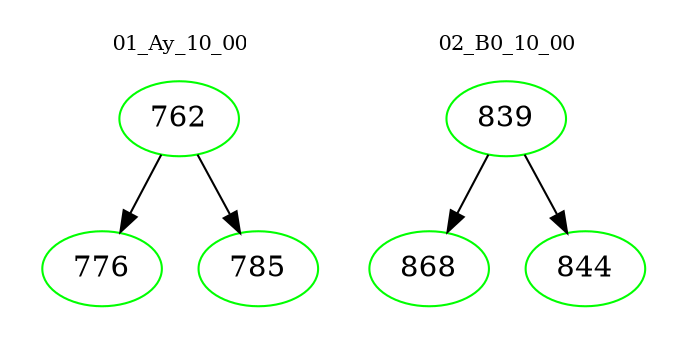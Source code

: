digraph{
subgraph cluster_0 {
color = white
label = "01_Ay_10_00";
fontsize=10;
T0_762 [label="762", color="green"]
T0_762 -> T0_776 [color="black"]
T0_776 [label="776", color="green"]
T0_762 -> T0_785 [color="black"]
T0_785 [label="785", color="green"]
}
subgraph cluster_1 {
color = white
label = "02_B0_10_00";
fontsize=10;
T1_839 [label="839", color="green"]
T1_839 -> T1_868 [color="black"]
T1_868 [label="868", color="green"]
T1_839 -> T1_844 [color="black"]
T1_844 [label="844", color="green"]
}
}
